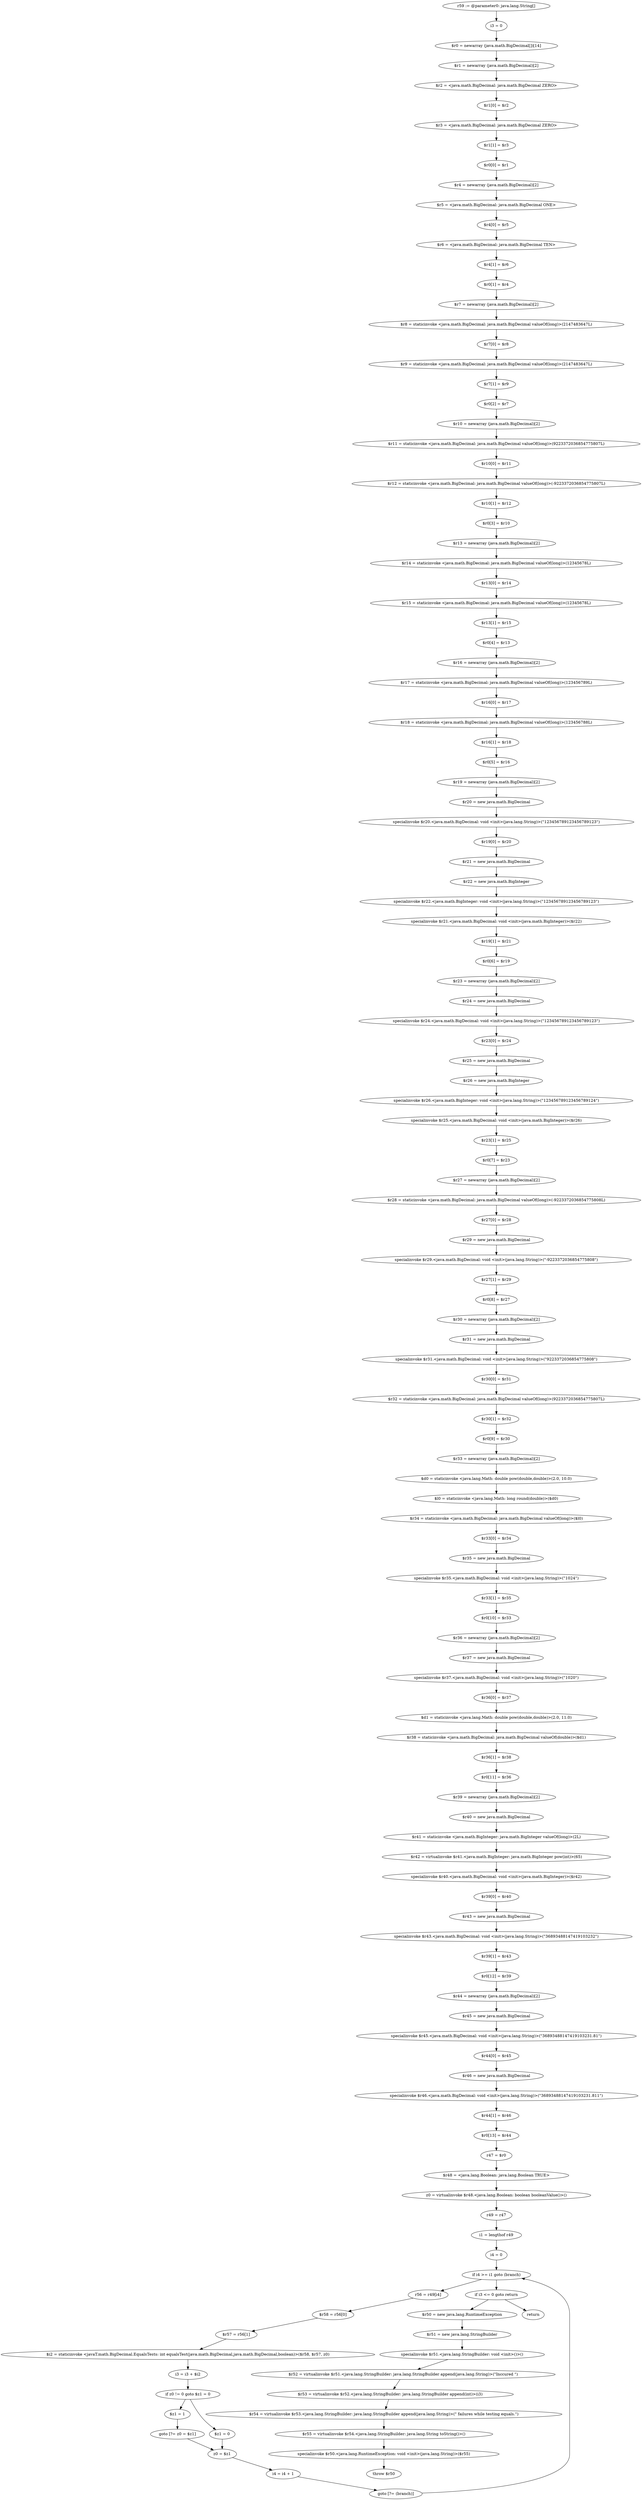 digraph "unitGraph" {
    "r59 := @parameter0: java.lang.String[]"
    "i3 = 0"
    "$r0 = newarray (java.math.BigDecimal[])[14]"
    "$r1 = newarray (java.math.BigDecimal)[2]"
    "$r2 = <java.math.BigDecimal: java.math.BigDecimal ZERO>"
    "$r1[0] = $r2"
    "$r3 = <java.math.BigDecimal: java.math.BigDecimal ZERO>"
    "$r1[1] = $r3"
    "$r0[0] = $r1"
    "$r4 = newarray (java.math.BigDecimal)[2]"
    "$r5 = <java.math.BigDecimal: java.math.BigDecimal ONE>"
    "$r4[0] = $r5"
    "$r6 = <java.math.BigDecimal: java.math.BigDecimal TEN>"
    "$r4[1] = $r6"
    "$r0[1] = $r4"
    "$r7 = newarray (java.math.BigDecimal)[2]"
    "$r8 = staticinvoke <java.math.BigDecimal: java.math.BigDecimal valueOf(long)>(2147483647L)"
    "$r7[0] = $r8"
    "$r9 = staticinvoke <java.math.BigDecimal: java.math.BigDecimal valueOf(long)>(2147483647L)"
    "$r7[1] = $r9"
    "$r0[2] = $r7"
    "$r10 = newarray (java.math.BigDecimal)[2]"
    "$r11 = staticinvoke <java.math.BigDecimal: java.math.BigDecimal valueOf(long)>(9223372036854775807L)"
    "$r10[0] = $r11"
    "$r12 = staticinvoke <java.math.BigDecimal: java.math.BigDecimal valueOf(long)>(-9223372036854775807L)"
    "$r10[1] = $r12"
    "$r0[3] = $r10"
    "$r13 = newarray (java.math.BigDecimal)[2]"
    "$r14 = staticinvoke <java.math.BigDecimal: java.math.BigDecimal valueOf(long)>(12345678L)"
    "$r13[0] = $r14"
    "$r15 = staticinvoke <java.math.BigDecimal: java.math.BigDecimal valueOf(long)>(12345678L)"
    "$r13[1] = $r15"
    "$r0[4] = $r13"
    "$r16 = newarray (java.math.BigDecimal)[2]"
    "$r17 = staticinvoke <java.math.BigDecimal: java.math.BigDecimal valueOf(long)>(123456789L)"
    "$r16[0] = $r17"
    "$r18 = staticinvoke <java.math.BigDecimal: java.math.BigDecimal valueOf(long)>(123456788L)"
    "$r16[1] = $r18"
    "$r0[5] = $r16"
    "$r19 = newarray (java.math.BigDecimal)[2]"
    "$r20 = new java.math.BigDecimal"
    "specialinvoke $r20.<java.math.BigDecimal: void <init>(java.lang.String)>(\"123456789123456789123\")"
    "$r19[0] = $r20"
    "$r21 = new java.math.BigDecimal"
    "$r22 = new java.math.BigInteger"
    "specialinvoke $r22.<java.math.BigInteger: void <init>(java.lang.String)>(\"123456789123456789123\")"
    "specialinvoke $r21.<java.math.BigDecimal: void <init>(java.math.BigInteger)>($r22)"
    "$r19[1] = $r21"
    "$r0[6] = $r19"
    "$r23 = newarray (java.math.BigDecimal)[2]"
    "$r24 = new java.math.BigDecimal"
    "specialinvoke $r24.<java.math.BigDecimal: void <init>(java.lang.String)>(\"123456789123456789123\")"
    "$r23[0] = $r24"
    "$r25 = new java.math.BigDecimal"
    "$r26 = new java.math.BigInteger"
    "specialinvoke $r26.<java.math.BigInteger: void <init>(java.lang.String)>(\"123456789123456789124\")"
    "specialinvoke $r25.<java.math.BigDecimal: void <init>(java.math.BigInteger)>($r26)"
    "$r23[1] = $r25"
    "$r0[7] = $r23"
    "$r27 = newarray (java.math.BigDecimal)[2]"
    "$r28 = staticinvoke <java.math.BigDecimal: java.math.BigDecimal valueOf(long)>(-9223372036854775808L)"
    "$r27[0] = $r28"
    "$r29 = new java.math.BigDecimal"
    "specialinvoke $r29.<java.math.BigDecimal: void <init>(java.lang.String)>(\"-9223372036854775808\")"
    "$r27[1] = $r29"
    "$r0[8] = $r27"
    "$r30 = newarray (java.math.BigDecimal)[2]"
    "$r31 = new java.math.BigDecimal"
    "specialinvoke $r31.<java.math.BigDecimal: void <init>(java.lang.String)>(\"9223372036854775808\")"
    "$r30[0] = $r31"
    "$r32 = staticinvoke <java.math.BigDecimal: java.math.BigDecimal valueOf(long)>(9223372036854775807L)"
    "$r30[1] = $r32"
    "$r0[9] = $r30"
    "$r33 = newarray (java.math.BigDecimal)[2]"
    "$d0 = staticinvoke <java.lang.Math: double pow(double,double)>(2.0, 10.0)"
    "$l0 = staticinvoke <java.lang.Math: long round(double)>($d0)"
    "$r34 = staticinvoke <java.math.BigDecimal: java.math.BigDecimal valueOf(long)>($l0)"
    "$r33[0] = $r34"
    "$r35 = new java.math.BigDecimal"
    "specialinvoke $r35.<java.math.BigDecimal: void <init>(java.lang.String)>(\"1024\")"
    "$r33[1] = $r35"
    "$r0[10] = $r33"
    "$r36 = newarray (java.math.BigDecimal)[2]"
    "$r37 = new java.math.BigDecimal"
    "specialinvoke $r37.<java.math.BigDecimal: void <init>(java.lang.String)>(\"1020\")"
    "$r36[0] = $r37"
    "$d1 = staticinvoke <java.lang.Math: double pow(double,double)>(2.0, 11.0)"
    "$r38 = staticinvoke <java.math.BigDecimal: java.math.BigDecimal valueOf(double)>($d1)"
    "$r36[1] = $r38"
    "$r0[11] = $r36"
    "$r39 = newarray (java.math.BigDecimal)[2]"
    "$r40 = new java.math.BigDecimal"
    "$r41 = staticinvoke <java.math.BigInteger: java.math.BigInteger valueOf(long)>(2L)"
    "$r42 = virtualinvoke $r41.<java.math.BigInteger: java.math.BigInteger pow(int)>(65)"
    "specialinvoke $r40.<java.math.BigDecimal: void <init>(java.math.BigInteger)>($r42)"
    "$r39[0] = $r40"
    "$r43 = new java.math.BigDecimal"
    "specialinvoke $r43.<java.math.BigDecimal: void <init>(java.lang.String)>(\"36893488147419103232\")"
    "$r39[1] = $r43"
    "$r0[12] = $r39"
    "$r44 = newarray (java.math.BigDecimal)[2]"
    "$r45 = new java.math.BigDecimal"
    "specialinvoke $r45.<java.math.BigDecimal: void <init>(java.lang.String)>(\"36893488147419103231.81\")"
    "$r44[0] = $r45"
    "$r46 = new java.math.BigDecimal"
    "specialinvoke $r46.<java.math.BigDecimal: void <init>(java.lang.String)>(\"36893488147419103231.811\")"
    "$r44[1] = $r46"
    "$r0[13] = $r44"
    "r47 = $r0"
    "$r48 = <java.lang.Boolean: java.lang.Boolean TRUE>"
    "z0 = virtualinvoke $r48.<java.lang.Boolean: boolean booleanValue()>()"
    "r49 = r47"
    "i1 = lengthof r49"
    "i4 = 0"
    "if i4 >= i1 goto (branch)"
    "r56 = r49[i4]"
    "$r58 = r56[0]"
    "$r57 = r56[1]"
    "$i2 = staticinvoke <javaT.math.BigDecimal.EqualsTests: int equalsTest(java.math.BigDecimal,java.math.BigDecimal,boolean)>($r58, $r57, z0)"
    "i3 = i3 + $i2"
    "if z0 != 0 goto $z1 = 0"
    "$z1 = 1"
    "goto [?= z0 = $z1]"
    "$z1 = 0"
    "z0 = $z1"
    "i4 = i4 + 1"
    "goto [?= (branch)]"
    "if i3 <= 0 goto return"
    "$r50 = new java.lang.RuntimeException"
    "$r51 = new java.lang.StringBuilder"
    "specialinvoke $r51.<java.lang.StringBuilder: void <init>()>()"
    "$r52 = virtualinvoke $r51.<java.lang.StringBuilder: java.lang.StringBuilder append(java.lang.String)>(\"Inccured \")"
    "$r53 = virtualinvoke $r52.<java.lang.StringBuilder: java.lang.StringBuilder append(int)>(i3)"
    "$r54 = virtualinvoke $r53.<java.lang.StringBuilder: java.lang.StringBuilder append(java.lang.String)>(\" failures while testing equals.\")"
    "$r55 = virtualinvoke $r54.<java.lang.StringBuilder: java.lang.String toString()>()"
    "specialinvoke $r50.<java.lang.RuntimeException: void <init>(java.lang.String)>($r55)"
    "throw $r50"
    "return"
    "r59 := @parameter0: java.lang.String[]"->"i3 = 0";
    "i3 = 0"->"$r0 = newarray (java.math.BigDecimal[])[14]";
    "$r0 = newarray (java.math.BigDecimal[])[14]"->"$r1 = newarray (java.math.BigDecimal)[2]";
    "$r1 = newarray (java.math.BigDecimal)[2]"->"$r2 = <java.math.BigDecimal: java.math.BigDecimal ZERO>";
    "$r2 = <java.math.BigDecimal: java.math.BigDecimal ZERO>"->"$r1[0] = $r2";
    "$r1[0] = $r2"->"$r3 = <java.math.BigDecimal: java.math.BigDecimal ZERO>";
    "$r3 = <java.math.BigDecimal: java.math.BigDecimal ZERO>"->"$r1[1] = $r3";
    "$r1[1] = $r3"->"$r0[0] = $r1";
    "$r0[0] = $r1"->"$r4 = newarray (java.math.BigDecimal)[2]";
    "$r4 = newarray (java.math.BigDecimal)[2]"->"$r5 = <java.math.BigDecimal: java.math.BigDecimal ONE>";
    "$r5 = <java.math.BigDecimal: java.math.BigDecimal ONE>"->"$r4[0] = $r5";
    "$r4[0] = $r5"->"$r6 = <java.math.BigDecimal: java.math.BigDecimal TEN>";
    "$r6 = <java.math.BigDecimal: java.math.BigDecimal TEN>"->"$r4[1] = $r6";
    "$r4[1] = $r6"->"$r0[1] = $r4";
    "$r0[1] = $r4"->"$r7 = newarray (java.math.BigDecimal)[2]";
    "$r7 = newarray (java.math.BigDecimal)[2]"->"$r8 = staticinvoke <java.math.BigDecimal: java.math.BigDecimal valueOf(long)>(2147483647L)";
    "$r8 = staticinvoke <java.math.BigDecimal: java.math.BigDecimal valueOf(long)>(2147483647L)"->"$r7[0] = $r8";
    "$r7[0] = $r8"->"$r9 = staticinvoke <java.math.BigDecimal: java.math.BigDecimal valueOf(long)>(2147483647L)";
    "$r9 = staticinvoke <java.math.BigDecimal: java.math.BigDecimal valueOf(long)>(2147483647L)"->"$r7[1] = $r9";
    "$r7[1] = $r9"->"$r0[2] = $r7";
    "$r0[2] = $r7"->"$r10 = newarray (java.math.BigDecimal)[2]";
    "$r10 = newarray (java.math.BigDecimal)[2]"->"$r11 = staticinvoke <java.math.BigDecimal: java.math.BigDecimal valueOf(long)>(9223372036854775807L)";
    "$r11 = staticinvoke <java.math.BigDecimal: java.math.BigDecimal valueOf(long)>(9223372036854775807L)"->"$r10[0] = $r11";
    "$r10[0] = $r11"->"$r12 = staticinvoke <java.math.BigDecimal: java.math.BigDecimal valueOf(long)>(-9223372036854775807L)";
    "$r12 = staticinvoke <java.math.BigDecimal: java.math.BigDecimal valueOf(long)>(-9223372036854775807L)"->"$r10[1] = $r12";
    "$r10[1] = $r12"->"$r0[3] = $r10";
    "$r0[3] = $r10"->"$r13 = newarray (java.math.BigDecimal)[2]";
    "$r13 = newarray (java.math.BigDecimal)[2]"->"$r14 = staticinvoke <java.math.BigDecimal: java.math.BigDecimal valueOf(long)>(12345678L)";
    "$r14 = staticinvoke <java.math.BigDecimal: java.math.BigDecimal valueOf(long)>(12345678L)"->"$r13[0] = $r14";
    "$r13[0] = $r14"->"$r15 = staticinvoke <java.math.BigDecimal: java.math.BigDecimal valueOf(long)>(12345678L)";
    "$r15 = staticinvoke <java.math.BigDecimal: java.math.BigDecimal valueOf(long)>(12345678L)"->"$r13[1] = $r15";
    "$r13[1] = $r15"->"$r0[4] = $r13";
    "$r0[4] = $r13"->"$r16 = newarray (java.math.BigDecimal)[2]";
    "$r16 = newarray (java.math.BigDecimal)[2]"->"$r17 = staticinvoke <java.math.BigDecimal: java.math.BigDecimal valueOf(long)>(123456789L)";
    "$r17 = staticinvoke <java.math.BigDecimal: java.math.BigDecimal valueOf(long)>(123456789L)"->"$r16[0] = $r17";
    "$r16[0] = $r17"->"$r18 = staticinvoke <java.math.BigDecimal: java.math.BigDecimal valueOf(long)>(123456788L)";
    "$r18 = staticinvoke <java.math.BigDecimal: java.math.BigDecimal valueOf(long)>(123456788L)"->"$r16[1] = $r18";
    "$r16[1] = $r18"->"$r0[5] = $r16";
    "$r0[5] = $r16"->"$r19 = newarray (java.math.BigDecimal)[2]";
    "$r19 = newarray (java.math.BigDecimal)[2]"->"$r20 = new java.math.BigDecimal";
    "$r20 = new java.math.BigDecimal"->"specialinvoke $r20.<java.math.BigDecimal: void <init>(java.lang.String)>(\"123456789123456789123\")";
    "specialinvoke $r20.<java.math.BigDecimal: void <init>(java.lang.String)>(\"123456789123456789123\")"->"$r19[0] = $r20";
    "$r19[0] = $r20"->"$r21 = new java.math.BigDecimal";
    "$r21 = new java.math.BigDecimal"->"$r22 = new java.math.BigInteger";
    "$r22 = new java.math.BigInteger"->"specialinvoke $r22.<java.math.BigInteger: void <init>(java.lang.String)>(\"123456789123456789123\")";
    "specialinvoke $r22.<java.math.BigInteger: void <init>(java.lang.String)>(\"123456789123456789123\")"->"specialinvoke $r21.<java.math.BigDecimal: void <init>(java.math.BigInteger)>($r22)";
    "specialinvoke $r21.<java.math.BigDecimal: void <init>(java.math.BigInteger)>($r22)"->"$r19[1] = $r21";
    "$r19[1] = $r21"->"$r0[6] = $r19";
    "$r0[6] = $r19"->"$r23 = newarray (java.math.BigDecimal)[2]";
    "$r23 = newarray (java.math.BigDecimal)[2]"->"$r24 = new java.math.BigDecimal";
    "$r24 = new java.math.BigDecimal"->"specialinvoke $r24.<java.math.BigDecimal: void <init>(java.lang.String)>(\"123456789123456789123\")";
    "specialinvoke $r24.<java.math.BigDecimal: void <init>(java.lang.String)>(\"123456789123456789123\")"->"$r23[0] = $r24";
    "$r23[0] = $r24"->"$r25 = new java.math.BigDecimal";
    "$r25 = new java.math.BigDecimal"->"$r26 = new java.math.BigInteger";
    "$r26 = new java.math.BigInteger"->"specialinvoke $r26.<java.math.BigInteger: void <init>(java.lang.String)>(\"123456789123456789124\")";
    "specialinvoke $r26.<java.math.BigInteger: void <init>(java.lang.String)>(\"123456789123456789124\")"->"specialinvoke $r25.<java.math.BigDecimal: void <init>(java.math.BigInteger)>($r26)";
    "specialinvoke $r25.<java.math.BigDecimal: void <init>(java.math.BigInteger)>($r26)"->"$r23[1] = $r25";
    "$r23[1] = $r25"->"$r0[7] = $r23";
    "$r0[7] = $r23"->"$r27 = newarray (java.math.BigDecimal)[2]";
    "$r27 = newarray (java.math.BigDecimal)[2]"->"$r28 = staticinvoke <java.math.BigDecimal: java.math.BigDecimal valueOf(long)>(-9223372036854775808L)";
    "$r28 = staticinvoke <java.math.BigDecimal: java.math.BigDecimal valueOf(long)>(-9223372036854775808L)"->"$r27[0] = $r28";
    "$r27[0] = $r28"->"$r29 = new java.math.BigDecimal";
    "$r29 = new java.math.BigDecimal"->"specialinvoke $r29.<java.math.BigDecimal: void <init>(java.lang.String)>(\"-9223372036854775808\")";
    "specialinvoke $r29.<java.math.BigDecimal: void <init>(java.lang.String)>(\"-9223372036854775808\")"->"$r27[1] = $r29";
    "$r27[1] = $r29"->"$r0[8] = $r27";
    "$r0[8] = $r27"->"$r30 = newarray (java.math.BigDecimal)[2]";
    "$r30 = newarray (java.math.BigDecimal)[2]"->"$r31 = new java.math.BigDecimal";
    "$r31 = new java.math.BigDecimal"->"specialinvoke $r31.<java.math.BigDecimal: void <init>(java.lang.String)>(\"9223372036854775808\")";
    "specialinvoke $r31.<java.math.BigDecimal: void <init>(java.lang.String)>(\"9223372036854775808\")"->"$r30[0] = $r31";
    "$r30[0] = $r31"->"$r32 = staticinvoke <java.math.BigDecimal: java.math.BigDecimal valueOf(long)>(9223372036854775807L)";
    "$r32 = staticinvoke <java.math.BigDecimal: java.math.BigDecimal valueOf(long)>(9223372036854775807L)"->"$r30[1] = $r32";
    "$r30[1] = $r32"->"$r0[9] = $r30";
    "$r0[9] = $r30"->"$r33 = newarray (java.math.BigDecimal)[2]";
    "$r33 = newarray (java.math.BigDecimal)[2]"->"$d0 = staticinvoke <java.lang.Math: double pow(double,double)>(2.0, 10.0)";
    "$d0 = staticinvoke <java.lang.Math: double pow(double,double)>(2.0, 10.0)"->"$l0 = staticinvoke <java.lang.Math: long round(double)>($d0)";
    "$l0 = staticinvoke <java.lang.Math: long round(double)>($d0)"->"$r34 = staticinvoke <java.math.BigDecimal: java.math.BigDecimal valueOf(long)>($l0)";
    "$r34 = staticinvoke <java.math.BigDecimal: java.math.BigDecimal valueOf(long)>($l0)"->"$r33[0] = $r34";
    "$r33[0] = $r34"->"$r35 = new java.math.BigDecimal";
    "$r35 = new java.math.BigDecimal"->"specialinvoke $r35.<java.math.BigDecimal: void <init>(java.lang.String)>(\"1024\")";
    "specialinvoke $r35.<java.math.BigDecimal: void <init>(java.lang.String)>(\"1024\")"->"$r33[1] = $r35";
    "$r33[1] = $r35"->"$r0[10] = $r33";
    "$r0[10] = $r33"->"$r36 = newarray (java.math.BigDecimal)[2]";
    "$r36 = newarray (java.math.BigDecimal)[2]"->"$r37 = new java.math.BigDecimal";
    "$r37 = new java.math.BigDecimal"->"specialinvoke $r37.<java.math.BigDecimal: void <init>(java.lang.String)>(\"1020\")";
    "specialinvoke $r37.<java.math.BigDecimal: void <init>(java.lang.String)>(\"1020\")"->"$r36[0] = $r37";
    "$r36[0] = $r37"->"$d1 = staticinvoke <java.lang.Math: double pow(double,double)>(2.0, 11.0)";
    "$d1 = staticinvoke <java.lang.Math: double pow(double,double)>(2.0, 11.0)"->"$r38 = staticinvoke <java.math.BigDecimal: java.math.BigDecimal valueOf(double)>($d1)";
    "$r38 = staticinvoke <java.math.BigDecimal: java.math.BigDecimal valueOf(double)>($d1)"->"$r36[1] = $r38";
    "$r36[1] = $r38"->"$r0[11] = $r36";
    "$r0[11] = $r36"->"$r39 = newarray (java.math.BigDecimal)[2]";
    "$r39 = newarray (java.math.BigDecimal)[2]"->"$r40 = new java.math.BigDecimal";
    "$r40 = new java.math.BigDecimal"->"$r41 = staticinvoke <java.math.BigInteger: java.math.BigInteger valueOf(long)>(2L)";
    "$r41 = staticinvoke <java.math.BigInteger: java.math.BigInteger valueOf(long)>(2L)"->"$r42 = virtualinvoke $r41.<java.math.BigInteger: java.math.BigInteger pow(int)>(65)";
    "$r42 = virtualinvoke $r41.<java.math.BigInteger: java.math.BigInteger pow(int)>(65)"->"specialinvoke $r40.<java.math.BigDecimal: void <init>(java.math.BigInteger)>($r42)";
    "specialinvoke $r40.<java.math.BigDecimal: void <init>(java.math.BigInteger)>($r42)"->"$r39[0] = $r40";
    "$r39[0] = $r40"->"$r43 = new java.math.BigDecimal";
    "$r43 = new java.math.BigDecimal"->"specialinvoke $r43.<java.math.BigDecimal: void <init>(java.lang.String)>(\"36893488147419103232\")";
    "specialinvoke $r43.<java.math.BigDecimal: void <init>(java.lang.String)>(\"36893488147419103232\")"->"$r39[1] = $r43";
    "$r39[1] = $r43"->"$r0[12] = $r39";
    "$r0[12] = $r39"->"$r44 = newarray (java.math.BigDecimal)[2]";
    "$r44 = newarray (java.math.BigDecimal)[2]"->"$r45 = new java.math.BigDecimal";
    "$r45 = new java.math.BigDecimal"->"specialinvoke $r45.<java.math.BigDecimal: void <init>(java.lang.String)>(\"36893488147419103231.81\")";
    "specialinvoke $r45.<java.math.BigDecimal: void <init>(java.lang.String)>(\"36893488147419103231.81\")"->"$r44[0] = $r45";
    "$r44[0] = $r45"->"$r46 = new java.math.BigDecimal";
    "$r46 = new java.math.BigDecimal"->"specialinvoke $r46.<java.math.BigDecimal: void <init>(java.lang.String)>(\"36893488147419103231.811\")";
    "specialinvoke $r46.<java.math.BigDecimal: void <init>(java.lang.String)>(\"36893488147419103231.811\")"->"$r44[1] = $r46";
    "$r44[1] = $r46"->"$r0[13] = $r44";
    "$r0[13] = $r44"->"r47 = $r0";
    "r47 = $r0"->"$r48 = <java.lang.Boolean: java.lang.Boolean TRUE>";
    "$r48 = <java.lang.Boolean: java.lang.Boolean TRUE>"->"z0 = virtualinvoke $r48.<java.lang.Boolean: boolean booleanValue()>()";
    "z0 = virtualinvoke $r48.<java.lang.Boolean: boolean booleanValue()>()"->"r49 = r47";
    "r49 = r47"->"i1 = lengthof r49";
    "i1 = lengthof r49"->"i4 = 0";
    "i4 = 0"->"if i4 >= i1 goto (branch)";
    "if i4 >= i1 goto (branch)"->"r56 = r49[i4]";
    "if i4 >= i1 goto (branch)"->"if i3 <= 0 goto return";
    "r56 = r49[i4]"->"$r58 = r56[0]";
    "$r58 = r56[0]"->"$r57 = r56[1]";
    "$r57 = r56[1]"->"$i2 = staticinvoke <javaT.math.BigDecimal.EqualsTests: int equalsTest(java.math.BigDecimal,java.math.BigDecimal,boolean)>($r58, $r57, z0)";
    "$i2 = staticinvoke <javaT.math.BigDecimal.EqualsTests: int equalsTest(java.math.BigDecimal,java.math.BigDecimal,boolean)>($r58, $r57, z0)"->"i3 = i3 + $i2";
    "i3 = i3 + $i2"->"if z0 != 0 goto $z1 = 0";
    "if z0 != 0 goto $z1 = 0"->"$z1 = 1";
    "if z0 != 0 goto $z1 = 0"->"$z1 = 0";
    "$z1 = 1"->"goto [?= z0 = $z1]";
    "goto [?= z0 = $z1]"->"z0 = $z1";
    "$z1 = 0"->"z0 = $z1";
    "z0 = $z1"->"i4 = i4 + 1";
    "i4 = i4 + 1"->"goto [?= (branch)]";
    "goto [?= (branch)]"->"if i4 >= i1 goto (branch)";
    "if i3 <= 0 goto return"->"$r50 = new java.lang.RuntimeException";
    "if i3 <= 0 goto return"->"return";
    "$r50 = new java.lang.RuntimeException"->"$r51 = new java.lang.StringBuilder";
    "$r51 = new java.lang.StringBuilder"->"specialinvoke $r51.<java.lang.StringBuilder: void <init>()>()";
    "specialinvoke $r51.<java.lang.StringBuilder: void <init>()>()"->"$r52 = virtualinvoke $r51.<java.lang.StringBuilder: java.lang.StringBuilder append(java.lang.String)>(\"Inccured \")";
    "$r52 = virtualinvoke $r51.<java.lang.StringBuilder: java.lang.StringBuilder append(java.lang.String)>(\"Inccured \")"->"$r53 = virtualinvoke $r52.<java.lang.StringBuilder: java.lang.StringBuilder append(int)>(i3)";
    "$r53 = virtualinvoke $r52.<java.lang.StringBuilder: java.lang.StringBuilder append(int)>(i3)"->"$r54 = virtualinvoke $r53.<java.lang.StringBuilder: java.lang.StringBuilder append(java.lang.String)>(\" failures while testing equals.\")";
    "$r54 = virtualinvoke $r53.<java.lang.StringBuilder: java.lang.StringBuilder append(java.lang.String)>(\" failures while testing equals.\")"->"$r55 = virtualinvoke $r54.<java.lang.StringBuilder: java.lang.String toString()>()";
    "$r55 = virtualinvoke $r54.<java.lang.StringBuilder: java.lang.String toString()>()"->"specialinvoke $r50.<java.lang.RuntimeException: void <init>(java.lang.String)>($r55)";
    "specialinvoke $r50.<java.lang.RuntimeException: void <init>(java.lang.String)>($r55)"->"throw $r50";
}
